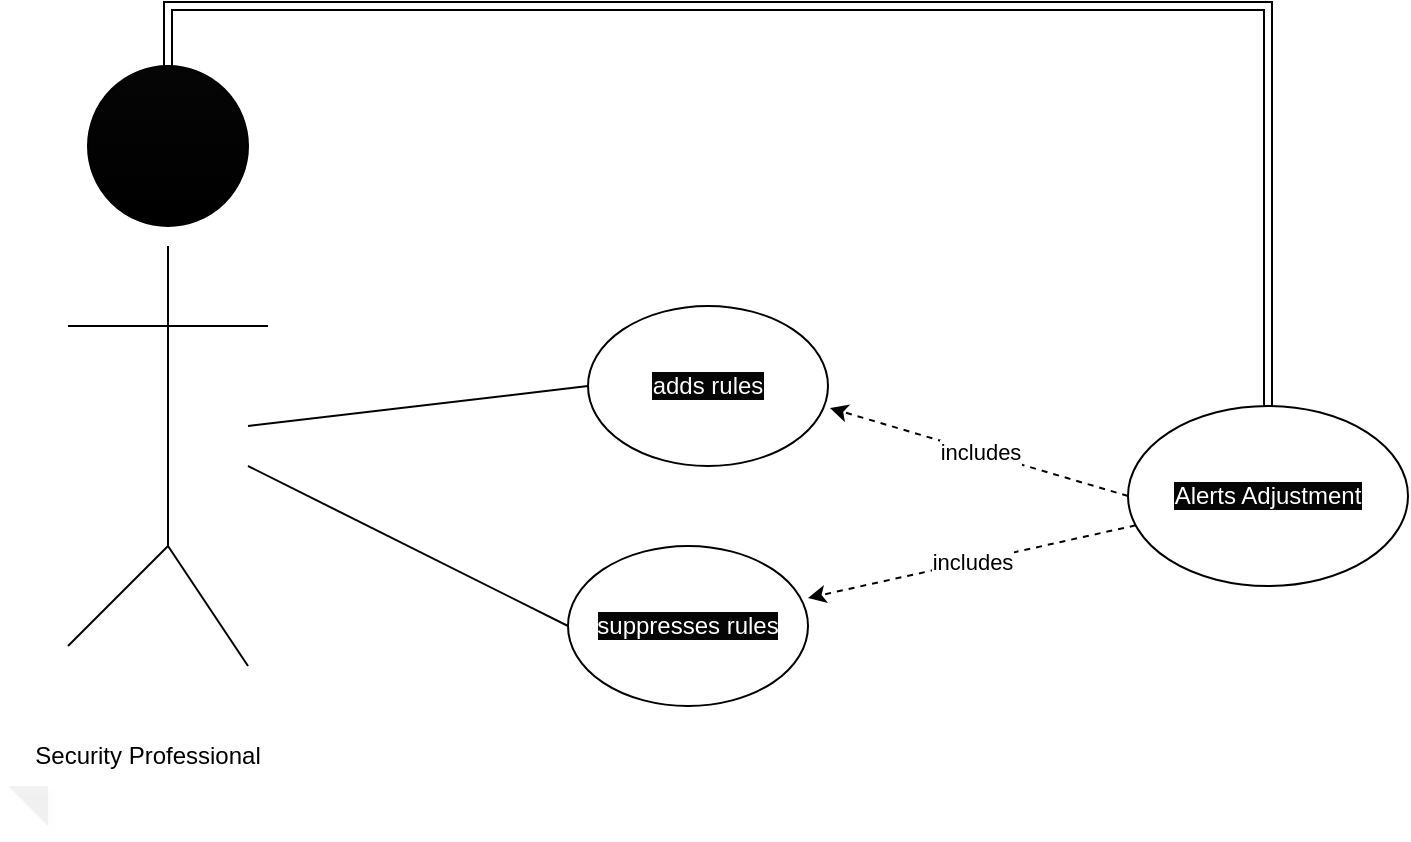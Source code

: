 <mxfile version="24.7.16">
  <diagram name="Page-1" id="6BvZ9rjolqPB5tYIsXGG">
    <mxGraphModel dx="954" dy="605" grid="1" gridSize="10" guides="1" tooltips="1" connect="1" arrows="1" fold="1" page="1" pageScale="1" pageWidth="850" pageHeight="1100" math="0" shadow="0">
      <root>
        <mxCell id="0" />
        <mxCell id="1" parent="0" />
        <mxCell id="eGyn8a0rUJNmaDNIK4m--1" value="" style="ellipse;whiteSpace=wrap;html=1;aspect=fixed;strokeColor=default;gradientColor=default;fillColor=#050505;" vertex="1" parent="1">
          <mxGeometry x="60" y="70" width="80" height="80" as="geometry" />
        </mxCell>
        <mxCell id="eGyn8a0rUJNmaDNIK4m--2" value="" style="endArrow=none;html=1;rounded=0;" edge="1" parent="1">
          <mxGeometry width="50" height="50" relative="1" as="geometry">
            <mxPoint x="100" y="310" as="sourcePoint" />
            <mxPoint x="100" y="160" as="targetPoint" />
            <Array as="points">
              <mxPoint x="100" y="250" />
            </Array>
          </mxGeometry>
        </mxCell>
        <mxCell id="eGyn8a0rUJNmaDNIK4m--4" value="" style="endArrow=none;html=1;rounded=0;" edge="1" parent="1">
          <mxGeometry width="50" height="50" relative="1" as="geometry">
            <mxPoint x="50" y="360" as="sourcePoint" />
            <mxPoint x="100" y="310" as="targetPoint" />
          </mxGeometry>
        </mxCell>
        <mxCell id="eGyn8a0rUJNmaDNIK4m--5" value="" style="endArrow=none;html=1;rounded=0;" edge="1" parent="1">
          <mxGeometry width="50" height="50" relative="1" as="geometry">
            <mxPoint x="140" y="370" as="sourcePoint" />
            <mxPoint x="100" y="310" as="targetPoint" />
          </mxGeometry>
        </mxCell>
        <mxCell id="eGyn8a0rUJNmaDNIK4m--7" value="" style="endArrow=none;html=1;rounded=0;" edge="1" parent="1">
          <mxGeometry width="50" height="50" relative="1" as="geometry">
            <mxPoint x="150" y="200" as="sourcePoint" />
            <mxPoint x="50" y="200" as="targetPoint" />
          </mxGeometry>
        </mxCell>
        <mxCell id="eGyn8a0rUJNmaDNIK4m--8" value="Security Professional" style="shape=note;whiteSpace=wrap;html=1;backgroundOutline=1;fontColor=#000000;darkOpacity=0.05;fillColor=none;strokeColor=none;fillStyle=solid;direction=west;gradientDirection=north;gradientColor=none;shadow=1;size=20;pointerEvents=1;" vertex="1" parent="1">
          <mxGeometry x="20" y="380" width="140" height="70" as="geometry" />
        </mxCell>
        <mxCell id="eGyn8a0rUJNmaDNIK4m--10" value="" style="endArrow=none;html=1;rounded=0;" edge="1" parent="1">
          <mxGeometry width="50" height="50" relative="1" as="geometry">
            <mxPoint x="140" y="250" as="sourcePoint" />
            <mxPoint x="310" y="230" as="targetPoint" />
          </mxGeometry>
        </mxCell>
        <mxCell id="eGyn8a0rUJNmaDNIK4m--11" value="&lt;font style=&quot;background-color: rgb(5, 5, 5);&quot; color=&quot;#fafafa&quot;&gt;adds rules&lt;/font&gt;" style="ellipse;whiteSpace=wrap;html=1;" vertex="1" parent="1">
          <mxGeometry x="310" y="190" width="120" height="80" as="geometry" />
        </mxCell>
        <mxCell id="eGyn8a0rUJNmaDNIK4m--12" value="&lt;font style=&quot;background-color: rgb(5, 5, 5);&quot; color=&quot;#ffffff&quot;&gt;suppresses rules&lt;/font&gt;" style="ellipse;whiteSpace=wrap;html=1;" vertex="1" parent="1">
          <mxGeometry x="300" y="310" width="120" height="80" as="geometry" />
        </mxCell>
        <mxCell id="eGyn8a0rUJNmaDNIK4m--13" value="" style="endArrow=none;html=1;rounded=0;" edge="1" parent="1">
          <mxGeometry width="50" height="50" relative="1" as="geometry">
            <mxPoint x="140" y="270" as="sourcePoint" />
            <mxPoint x="300" y="350" as="targetPoint" />
          </mxGeometry>
        </mxCell>
        <mxCell id="eGyn8a0rUJNmaDNIK4m--14" value="&lt;font style=&quot;background-color: rgb(5, 5, 5);&quot; color=&quot;#ffffff&quot;&gt;Alerts Adjustment&lt;/font&gt;" style="ellipse;whiteSpace=wrap;html=1;" vertex="1" parent="1">
          <mxGeometry x="580" y="240" width="140" height="90" as="geometry" />
        </mxCell>
        <mxCell id="eGyn8a0rUJNmaDNIK4m--25" value="" style="endArrow=classic;startArrow=classic;html=1;rounded=0;exitX=0.5;exitY=0;exitDx=0;exitDy=0;entryX=0.5;entryY=0;entryDx=0;entryDy=0;shape=link;strokeColor=default;" edge="1" parent="1" source="eGyn8a0rUJNmaDNIK4m--1" target="eGyn8a0rUJNmaDNIK4m--14">
          <mxGeometry width="50" height="50" relative="1" as="geometry">
            <mxPoint x="400" y="230" as="sourcePoint" />
            <mxPoint x="650" y="70" as="targetPoint" />
            <Array as="points">
              <mxPoint x="100" y="40" />
              <mxPoint x="370" y="40" />
              <mxPoint x="510" y="40" />
              <mxPoint x="580" y="40" />
              <mxPoint x="650" y="40" />
            </Array>
          </mxGeometry>
        </mxCell>
        <mxCell id="eGyn8a0rUJNmaDNIK4m--26" value="includes" style="endArrow=classic;html=1;rounded=0;entryX=1.008;entryY=0.638;entryDx=0;entryDy=0;entryPerimeter=0;strokeColor=default;exitX=0;exitY=0.5;exitDx=0;exitDy=0;dashed=1;" edge="1" parent="1" source="eGyn8a0rUJNmaDNIK4m--14" target="eGyn8a0rUJNmaDNIK4m--11">
          <mxGeometry relative="1" as="geometry">
            <mxPoint x="560" y="280" as="sourcePoint" />
            <mxPoint x="540" y="240" as="targetPoint" />
          </mxGeometry>
        </mxCell>
        <mxCell id="eGyn8a0rUJNmaDNIK4m--28" value="includes" style="endArrow=classic;html=1;rounded=0;entryX=1.008;entryY=0.638;entryDx=0;entryDy=0;entryPerimeter=0;strokeColor=default;dashed=1;" edge="1" parent="1" source="eGyn8a0rUJNmaDNIK4m--14">
          <mxGeometry relative="1" as="geometry">
            <mxPoint x="569" y="380" as="sourcePoint" />
            <mxPoint x="420" y="336" as="targetPoint" />
          </mxGeometry>
        </mxCell>
      </root>
    </mxGraphModel>
  </diagram>
</mxfile>
